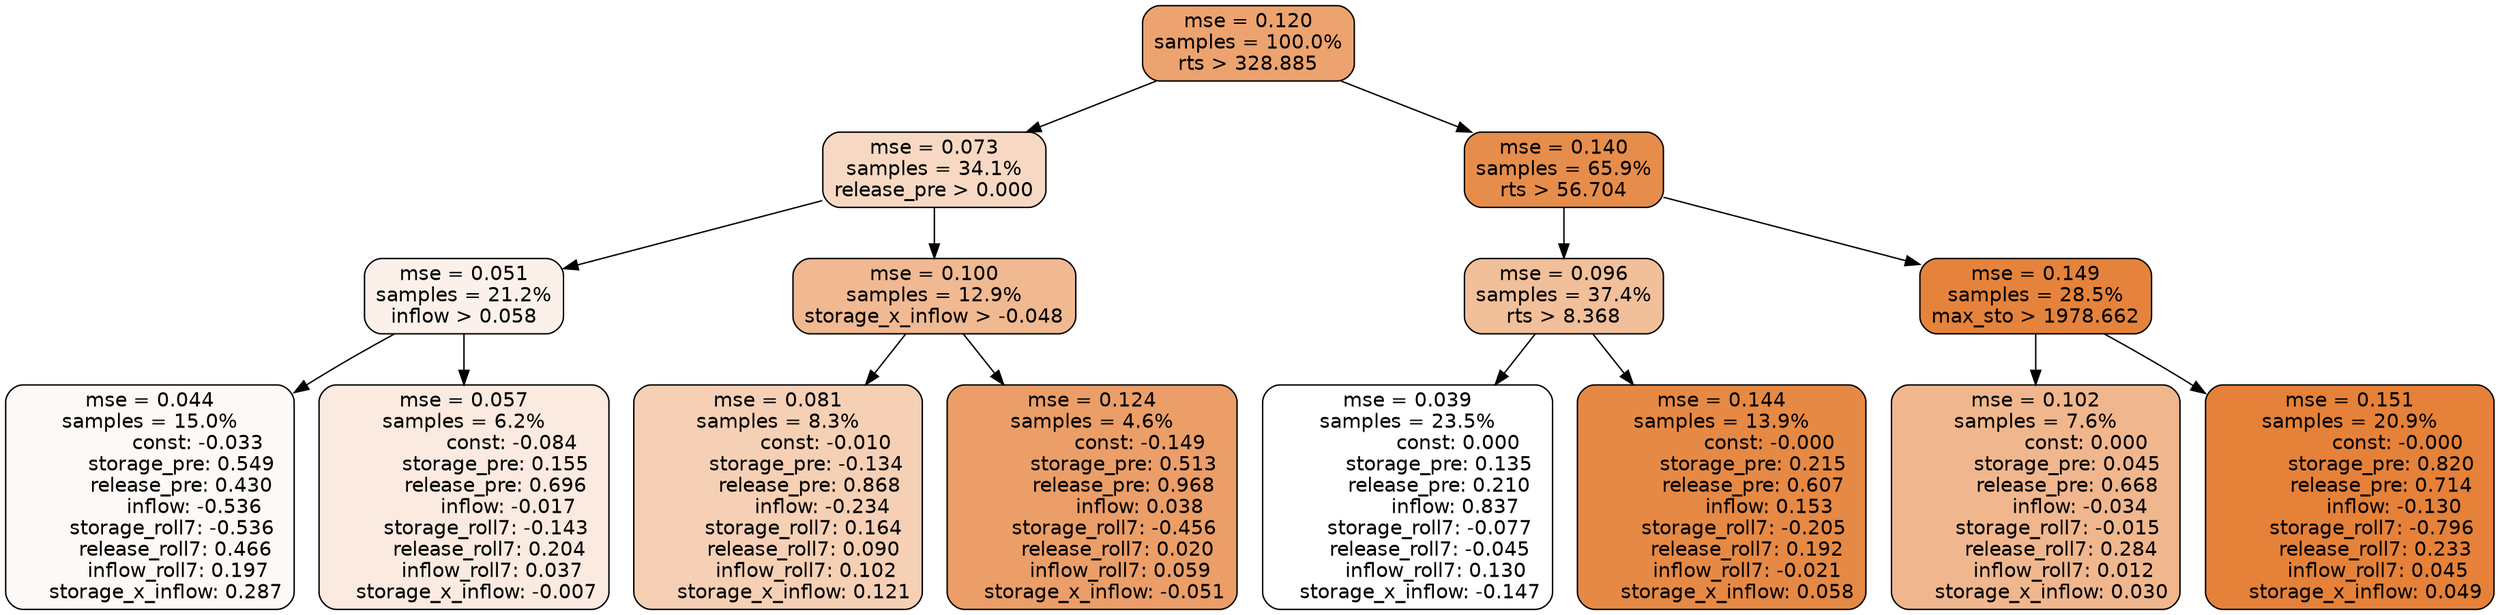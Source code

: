 digraph tree {
node [shape=rectangle, style="filled, rounded", color="black", fontname=helvetica] ;
edge [fontname=helvetica] ;
	"0" [label="mse = 0.120
samples = 100.0%
rts > 328.885", fillcolor="#eca36f"]
	"8" [label="mse = 0.073
samples = 34.1%
release_pre > 0.000", fillcolor="#f7d9c3"]
	"1" [label="mse = 0.140
samples = 65.9%
rts > 56.704", fillcolor="#e78d4c"]
	"9" [label="mse = 0.051
samples = 21.2%
inflow > 0.058", fillcolor="#fcf1ea"]
	"12" [label="mse = 0.100
samples = 12.9%
storage_x_inflow > -0.048", fillcolor="#f0b992"]
	"2" [label="mse = 0.096
samples = 37.4%
rts > 8.368", fillcolor="#f1bf9a"]
	"5" [label="mse = 0.149
samples = 28.5%
max_sto > 1978.662", fillcolor="#e5833c"]
	"10" [label="mse = 0.044
samples = 15.0%
               const: -0.033
          storage_pre: 0.549
          release_pre: 0.430
              inflow: -0.536
       storage_roll7: -0.536
        release_roll7: 0.466
         inflow_roll7: 0.197
     storage_x_inflow: 0.287", fillcolor="#fdf9f6"]
	"11" [label="mse = 0.057
samples = 6.2%
               const: -0.084
          storage_pre: 0.155
          release_pre: 0.696
              inflow: -0.017
       storage_roll7: -0.143
        release_roll7: 0.204
         inflow_roll7: 0.037
    storage_x_inflow: -0.007", fillcolor="#faeadf"]
	"13" [label="mse = 0.081
samples = 8.3%
               const: -0.010
         storage_pre: -0.134
          release_pre: 0.868
              inflow: -0.234
        storage_roll7: 0.164
        release_roll7: 0.090
         inflow_roll7: 0.102
     storage_x_inflow: 0.121", fillcolor="#f5d0b5"]
	"14" [label="mse = 0.124
samples = 4.6%
               const: -0.149
          storage_pre: 0.513
          release_pre: 0.968
               inflow: 0.038
       storage_roll7: -0.456
        release_roll7: 0.020
         inflow_roll7: 0.059
    storage_x_inflow: -0.051", fillcolor="#eb9e68"]
	"3" [label="mse = 0.039
samples = 23.5%
                const: 0.000
          storage_pre: 0.135
          release_pre: 0.210
               inflow: 0.837
       storage_roll7: -0.077
       release_roll7: -0.045
         inflow_roll7: 0.130
    storage_x_inflow: -0.147", fillcolor="#ffffff"]
	"4" [label="mse = 0.144
samples = 13.9%
               const: -0.000
          storage_pre: 0.215
          release_pre: 0.607
               inflow: 0.153
       storage_roll7: -0.205
        release_roll7: 0.192
        inflow_roll7: -0.021
     storage_x_inflow: 0.058", fillcolor="#e68945"]
	"7" [label="mse = 0.102
samples = 7.6%
                const: 0.000
          storage_pre: 0.045
          release_pre: 0.668
              inflow: -0.034
       storage_roll7: -0.015
        release_roll7: 0.284
         inflow_roll7: 0.012
     storage_x_inflow: 0.030", fillcolor="#f0b78e"]
	"6" [label="mse = 0.151
samples = 20.9%
               const: -0.000
          storage_pre: 0.820
          release_pre: 0.714
              inflow: -0.130
       storage_roll7: -0.796
        release_roll7: 0.233
         inflow_roll7: 0.045
     storage_x_inflow: 0.049", fillcolor="#e58139"]

	"0" -> "1"
	"0" -> "8"
	"8" -> "9"
	"8" -> "12"
	"1" -> "2"
	"1" -> "5"
	"9" -> "10"
	"9" -> "11"
	"12" -> "13"
	"12" -> "14"
	"2" -> "3"
	"2" -> "4"
	"5" -> "6"
	"5" -> "7"
}
